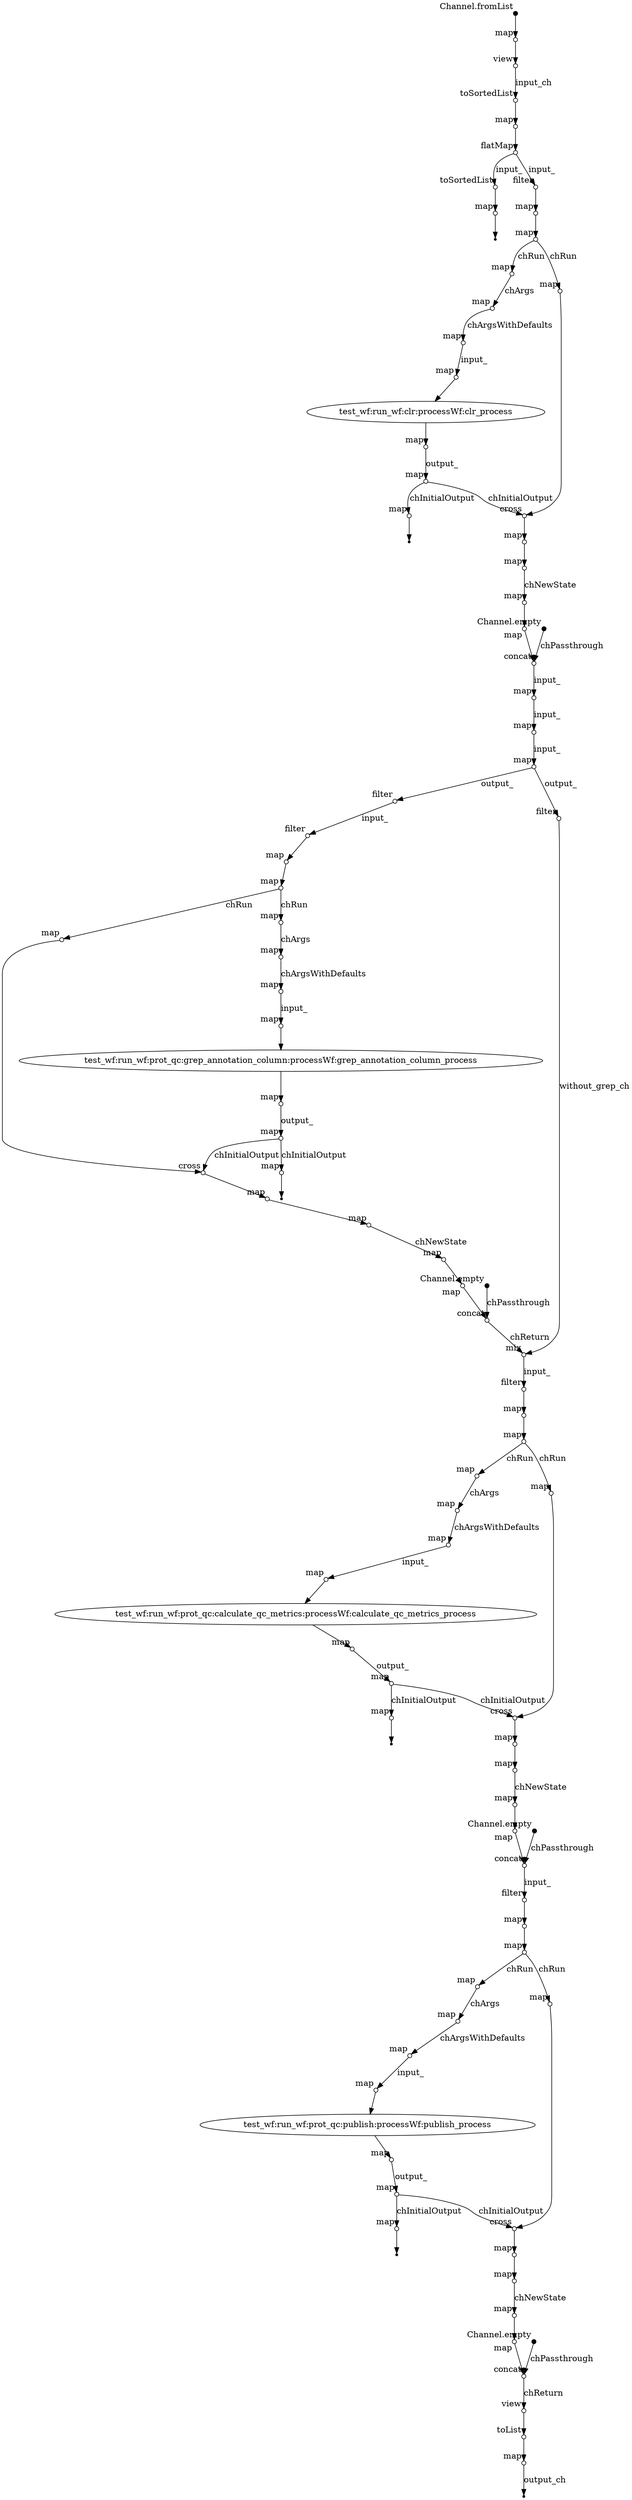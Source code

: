 digraph "graph" {
p0 [shape=point,label="",fixedsize=true,width=0.1,xlabel="Channel.fromList"];
p1 [shape=circle,label="",fixedsize=true,width=0.1,xlabel="map"];
p0 -> p1;

p1 [shape=circle,label="",fixedsize=true,width=0.1,xlabel="map"];
p2 [shape=circle,label="",fixedsize=true,width=0.1,xlabel="view"];
p1 -> p2;

p2 [shape=circle,label="",fixedsize=true,width=0.1,xlabel="view"];
p3 [shape=circle,label="",fixedsize=true,width=0.1,xlabel="toSortedList"];
p2 -> p3 [label="input_ch"];

p3 [shape=circle,label="",fixedsize=true,width=0.1,xlabel="toSortedList"];
p4 [shape=circle,label="",fixedsize=true,width=0.1,xlabel="map"];
p3 -> p4;

p4 [shape=circle,label="",fixedsize=true,width=0.1,xlabel="map"];
p5 [shape=circle,label="",fixedsize=true,width=0.1,xlabel="flatMap"];
p4 -> p5;

p5 [shape=circle,label="",fixedsize=true,width=0.1,xlabel="flatMap"];
p6 [shape=circle,label="",fixedsize=true,width=0.1,xlabel="toSortedList"];
p5 -> p6 [label="input_"];

p6 [shape=circle,label="",fixedsize=true,width=0.1,xlabel="toSortedList"];
p7 [shape=circle,label="",fixedsize=true,width=0.1,xlabel="map"];
p6 -> p7;

p7 [shape=circle,label="",fixedsize=true,width=0.1,xlabel="map"];
p8 [shape=point];
p7 -> p8;

p5 [shape=circle,label="",fixedsize=true,width=0.1,xlabel="flatMap"];
p9 [shape=circle,label="",fixedsize=true,width=0.1,xlabel="filter"];
p5 -> p9 [label="input_"];

p9 [shape=circle,label="",fixedsize=true,width=0.1,xlabel="filter"];
p10 [shape=circle,label="",fixedsize=true,width=0.1,xlabel="map"];
p9 -> p10;

p10 [shape=circle,label="",fixedsize=true,width=0.1,xlabel="map"];
p11 [shape=circle,label="",fixedsize=true,width=0.1,xlabel="map"];
p10 -> p11;

p11 [shape=circle,label="",fixedsize=true,width=0.1,xlabel="map"];
p13 [shape=circle,label="",fixedsize=true,width=0.1,xlabel="map"];
p11 -> p13 [label="chRun"];

p12 [shape=point,label="",fixedsize=true,width=0.1,xlabel="Channel.empty"];
p28 [shape=circle,label="",fixedsize=true,width=0.1,xlabel="concat"];
p12 -> p28 [label="chPassthrough"];

p13 [shape=circle,label="",fixedsize=true,width=0.1,xlabel="map"];
p14 [shape=circle,label="",fixedsize=true,width=0.1,xlabel="map"];
p13 -> p14 [label="chArgs"];

p14 [shape=circle,label="",fixedsize=true,width=0.1,xlabel="map"];
p15 [shape=circle,label="",fixedsize=true,width=0.1,xlabel="map"];
p14 -> p15 [label="chArgsWithDefaults"];

p15 [shape=circle,label="",fixedsize=true,width=0.1,xlabel="map"];
p16 [shape=circle,label="",fixedsize=true,width=0.1,xlabel="map"];
p15 -> p16 [label="input_"];

p16 [shape=circle,label="",fixedsize=true,width=0.1,xlabel="map"];
p17 [label="test_wf:run_wf:clr:processWf:clr_process"];
p16 -> p17;

p17 [label="test_wf:run_wf:clr:processWf:clr_process"];
p18 [shape=circle,label="",fixedsize=true,width=0.1,xlabel="map"];
p17 -> p18;

p18 [shape=circle,label="",fixedsize=true,width=0.1,xlabel="map"];
p19 [shape=circle,label="",fixedsize=true,width=0.1,xlabel="map"];
p18 -> p19 [label="output_"];

p19 [shape=circle,label="",fixedsize=true,width=0.1,xlabel="map"];
p21 [shape=circle,label="",fixedsize=true,width=0.1,xlabel="map"];
p19 -> p21 [label="chInitialOutput"];

p11 [shape=circle,label="",fixedsize=true,width=0.1,xlabel="map"];
p20 [shape=circle,label="",fixedsize=true,width=0.1,xlabel="map"];
p11 -> p20 [label="chRun"];

p20 [shape=circle,label="",fixedsize=true,width=0.1,xlabel="map"];
p23 [shape=circle,label="",fixedsize=true,width=0.1,xlabel="cross"];
p20 -> p23;

p21 [shape=circle,label="",fixedsize=true,width=0.1,xlabel="map"];
p22 [shape=point];
p21 -> p22;

p19 [shape=circle,label="",fixedsize=true,width=0.1,xlabel="map"];
p23 [shape=circle,label="",fixedsize=true,width=0.1,xlabel="cross"];
p19 -> p23 [label="chInitialOutput"];

p23 [shape=circle,label="",fixedsize=true,width=0.1,xlabel="cross"];
p24 [shape=circle,label="",fixedsize=true,width=0.1,xlabel="map"];
p23 -> p24;

p24 [shape=circle,label="",fixedsize=true,width=0.1,xlabel="map"];
p25 [shape=circle,label="",fixedsize=true,width=0.1,xlabel="map"];
p24 -> p25;

p25 [shape=circle,label="",fixedsize=true,width=0.1,xlabel="map"];
p26 [shape=circle,label="",fixedsize=true,width=0.1,xlabel="map"];
p25 -> p26 [label="chNewState"];

p26 [shape=circle,label="",fixedsize=true,width=0.1,xlabel="map"];
p27 [shape=circle,label="",fixedsize=true,width=0.1,xlabel="map"];
p26 -> p27;

p27 [shape=circle,label="",fixedsize=true,width=0.1,xlabel="map"];
p28 [shape=circle,label="",fixedsize=true,width=0.1,xlabel="concat"];
p27 -> p28;

p28 [shape=circle,label="",fixedsize=true,width=0.1,xlabel="concat"];
p29 [shape=circle,label="",fixedsize=true,width=0.1,xlabel="map"];
p28 -> p29 [label="input_"];

p29 [shape=circle,label="",fixedsize=true,width=0.1,xlabel="map"];
p30 [shape=circle,label="",fixedsize=true,width=0.1,xlabel="map"];
p29 -> p30 [label="input_"];

p30 [shape=circle,label="",fixedsize=true,width=0.1,xlabel="map"];
p31 [shape=circle,label="",fixedsize=true,width=0.1,xlabel="map"];
p30 -> p31 [label="input_"];

p31 [shape=circle,label="",fixedsize=true,width=0.1,xlabel="map"];
p32 [shape=circle,label="",fixedsize=true,width=0.1,xlabel="filter"];
p31 -> p32 [label="output_"];

p32 [shape=circle,label="",fixedsize=true,width=0.1,xlabel="filter"];
p33 [shape=circle,label="",fixedsize=true,width=0.1,xlabel="filter"];
p32 -> p33 [label="input_"];

p33 [shape=circle,label="",fixedsize=true,width=0.1,xlabel="filter"];
p34 [shape=circle,label="",fixedsize=true,width=0.1,xlabel="map"];
p33 -> p34;

p34 [shape=circle,label="",fixedsize=true,width=0.1,xlabel="map"];
p35 [shape=circle,label="",fixedsize=true,width=0.1,xlabel="map"];
p34 -> p35;

p35 [shape=circle,label="",fixedsize=true,width=0.1,xlabel="map"];
p37 [shape=circle,label="",fixedsize=true,width=0.1,xlabel="map"];
p35 -> p37 [label="chRun"];

p36 [shape=point,label="",fixedsize=true,width=0.1,xlabel="Channel.empty"];
p52 [shape=circle,label="",fixedsize=true,width=0.1,xlabel="concat"];
p36 -> p52 [label="chPassthrough"];

p37 [shape=circle,label="",fixedsize=true,width=0.1,xlabel="map"];
p38 [shape=circle,label="",fixedsize=true,width=0.1,xlabel="map"];
p37 -> p38 [label="chArgs"];

p38 [shape=circle,label="",fixedsize=true,width=0.1,xlabel="map"];
p39 [shape=circle,label="",fixedsize=true,width=0.1,xlabel="map"];
p38 -> p39 [label="chArgsWithDefaults"];

p39 [shape=circle,label="",fixedsize=true,width=0.1,xlabel="map"];
p40 [shape=circle,label="",fixedsize=true,width=0.1,xlabel="map"];
p39 -> p40 [label="input_"];

p40 [shape=circle,label="",fixedsize=true,width=0.1,xlabel="map"];
p41 [label="test_wf:run_wf:prot_qc:grep_annotation_column:processWf:grep_annotation_column_process"];
p40 -> p41;

p41 [label="test_wf:run_wf:prot_qc:grep_annotation_column:processWf:grep_annotation_column_process"];
p42 [shape=circle,label="",fixedsize=true,width=0.1,xlabel="map"];
p41 -> p42;

p42 [shape=circle,label="",fixedsize=true,width=0.1,xlabel="map"];
p43 [shape=circle,label="",fixedsize=true,width=0.1,xlabel="map"];
p42 -> p43 [label="output_"];

p43 [shape=circle,label="",fixedsize=true,width=0.1,xlabel="map"];
p45 [shape=circle,label="",fixedsize=true,width=0.1,xlabel="map"];
p43 -> p45 [label="chInitialOutput"];

p35 [shape=circle,label="",fixedsize=true,width=0.1,xlabel="map"];
p44 [shape=circle,label="",fixedsize=true,width=0.1,xlabel="map"];
p35 -> p44 [label="chRun"];

p44 [shape=circle,label="",fixedsize=true,width=0.1,xlabel="map"];
p47 [shape=circle,label="",fixedsize=true,width=0.1,xlabel="cross"];
p44 -> p47;

p45 [shape=circle,label="",fixedsize=true,width=0.1,xlabel="map"];
p46 [shape=point];
p45 -> p46;

p43 [shape=circle,label="",fixedsize=true,width=0.1,xlabel="map"];
p47 [shape=circle,label="",fixedsize=true,width=0.1,xlabel="cross"];
p43 -> p47 [label="chInitialOutput"];

p47 [shape=circle,label="",fixedsize=true,width=0.1,xlabel="cross"];
p48 [shape=circle,label="",fixedsize=true,width=0.1,xlabel="map"];
p47 -> p48;

p48 [shape=circle,label="",fixedsize=true,width=0.1,xlabel="map"];
p49 [shape=circle,label="",fixedsize=true,width=0.1,xlabel="map"];
p48 -> p49;

p49 [shape=circle,label="",fixedsize=true,width=0.1,xlabel="map"];
p50 [shape=circle,label="",fixedsize=true,width=0.1,xlabel="map"];
p49 -> p50 [label="chNewState"];

p50 [shape=circle,label="",fixedsize=true,width=0.1,xlabel="map"];
p51 [shape=circle,label="",fixedsize=true,width=0.1,xlabel="map"];
p50 -> p51;

p51 [shape=circle,label="",fixedsize=true,width=0.1,xlabel="map"];
p52 [shape=circle,label="",fixedsize=true,width=0.1,xlabel="concat"];
p51 -> p52;

p52 [shape=circle,label="",fixedsize=true,width=0.1,xlabel="concat"];
p54 [shape=circle,label="",fixedsize=true,width=0.1,xlabel="mix"];
p52 -> p54 [label="chReturn"];

p31 [shape=circle,label="",fixedsize=true,width=0.1,xlabel="map"];
p53 [shape=circle,label="",fixedsize=true,width=0.1,xlabel="filter"];
p31 -> p53 [label="output_"];

p53 [shape=circle,label="",fixedsize=true,width=0.1,xlabel="filter"];
p54 [shape=circle,label="",fixedsize=true,width=0.1,xlabel="mix"];
p53 -> p54 [label="without_grep_ch"];

p54 [shape=circle,label="",fixedsize=true,width=0.1,xlabel="mix"];
p55 [shape=circle,label="",fixedsize=true,width=0.1,xlabel="filter"];
p54 -> p55 [label="input_"];

p55 [shape=circle,label="",fixedsize=true,width=0.1,xlabel="filter"];
p56 [shape=circle,label="",fixedsize=true,width=0.1,xlabel="map"];
p55 -> p56;

p56 [shape=circle,label="",fixedsize=true,width=0.1,xlabel="map"];
p57 [shape=circle,label="",fixedsize=true,width=0.1,xlabel="map"];
p56 -> p57;

p57 [shape=circle,label="",fixedsize=true,width=0.1,xlabel="map"];
p59 [shape=circle,label="",fixedsize=true,width=0.1,xlabel="map"];
p57 -> p59 [label="chRun"];

p58 [shape=point,label="",fixedsize=true,width=0.1,xlabel="Channel.empty"];
p74 [shape=circle,label="",fixedsize=true,width=0.1,xlabel="concat"];
p58 -> p74 [label="chPassthrough"];

p59 [shape=circle,label="",fixedsize=true,width=0.1,xlabel="map"];
p60 [shape=circle,label="",fixedsize=true,width=0.1,xlabel="map"];
p59 -> p60 [label="chArgs"];

p60 [shape=circle,label="",fixedsize=true,width=0.1,xlabel="map"];
p61 [shape=circle,label="",fixedsize=true,width=0.1,xlabel="map"];
p60 -> p61 [label="chArgsWithDefaults"];

p61 [shape=circle,label="",fixedsize=true,width=0.1,xlabel="map"];
p62 [shape=circle,label="",fixedsize=true,width=0.1,xlabel="map"];
p61 -> p62 [label="input_"];

p62 [shape=circle,label="",fixedsize=true,width=0.1,xlabel="map"];
p63 [label="test_wf:run_wf:prot_qc:calculate_qc_metrics:processWf:calculate_qc_metrics_process"];
p62 -> p63;

p63 [label="test_wf:run_wf:prot_qc:calculate_qc_metrics:processWf:calculate_qc_metrics_process"];
p64 [shape=circle,label="",fixedsize=true,width=0.1,xlabel="map"];
p63 -> p64;

p64 [shape=circle,label="",fixedsize=true,width=0.1,xlabel="map"];
p65 [shape=circle,label="",fixedsize=true,width=0.1,xlabel="map"];
p64 -> p65 [label="output_"];

p65 [shape=circle,label="",fixedsize=true,width=0.1,xlabel="map"];
p67 [shape=circle,label="",fixedsize=true,width=0.1,xlabel="map"];
p65 -> p67 [label="chInitialOutput"];

p57 [shape=circle,label="",fixedsize=true,width=0.1,xlabel="map"];
p66 [shape=circle,label="",fixedsize=true,width=0.1,xlabel="map"];
p57 -> p66 [label="chRun"];

p66 [shape=circle,label="",fixedsize=true,width=0.1,xlabel="map"];
p69 [shape=circle,label="",fixedsize=true,width=0.1,xlabel="cross"];
p66 -> p69;

p67 [shape=circle,label="",fixedsize=true,width=0.1,xlabel="map"];
p68 [shape=point];
p67 -> p68;

p65 [shape=circle,label="",fixedsize=true,width=0.1,xlabel="map"];
p69 [shape=circle,label="",fixedsize=true,width=0.1,xlabel="cross"];
p65 -> p69 [label="chInitialOutput"];

p69 [shape=circle,label="",fixedsize=true,width=0.1,xlabel="cross"];
p70 [shape=circle,label="",fixedsize=true,width=0.1,xlabel="map"];
p69 -> p70;

p70 [shape=circle,label="",fixedsize=true,width=0.1,xlabel="map"];
p71 [shape=circle,label="",fixedsize=true,width=0.1,xlabel="map"];
p70 -> p71;

p71 [shape=circle,label="",fixedsize=true,width=0.1,xlabel="map"];
p72 [shape=circle,label="",fixedsize=true,width=0.1,xlabel="map"];
p71 -> p72 [label="chNewState"];

p72 [shape=circle,label="",fixedsize=true,width=0.1,xlabel="map"];
p73 [shape=circle,label="",fixedsize=true,width=0.1,xlabel="map"];
p72 -> p73;

p73 [shape=circle,label="",fixedsize=true,width=0.1,xlabel="map"];
p74 [shape=circle,label="",fixedsize=true,width=0.1,xlabel="concat"];
p73 -> p74;

p74 [shape=circle,label="",fixedsize=true,width=0.1,xlabel="concat"];
p75 [shape=circle,label="",fixedsize=true,width=0.1,xlabel="filter"];
p74 -> p75 [label="input_"];

p75 [shape=circle,label="",fixedsize=true,width=0.1,xlabel="filter"];
p76 [shape=circle,label="",fixedsize=true,width=0.1,xlabel="map"];
p75 -> p76;

p76 [shape=circle,label="",fixedsize=true,width=0.1,xlabel="map"];
p77 [shape=circle,label="",fixedsize=true,width=0.1,xlabel="map"];
p76 -> p77;

p77 [shape=circle,label="",fixedsize=true,width=0.1,xlabel="map"];
p79 [shape=circle,label="",fixedsize=true,width=0.1,xlabel="map"];
p77 -> p79 [label="chRun"];

p78 [shape=point,label="",fixedsize=true,width=0.1,xlabel="Channel.empty"];
p94 [shape=circle,label="",fixedsize=true,width=0.1,xlabel="concat"];
p78 -> p94 [label="chPassthrough"];

p79 [shape=circle,label="",fixedsize=true,width=0.1,xlabel="map"];
p80 [shape=circle,label="",fixedsize=true,width=0.1,xlabel="map"];
p79 -> p80 [label="chArgs"];

p80 [shape=circle,label="",fixedsize=true,width=0.1,xlabel="map"];
p81 [shape=circle,label="",fixedsize=true,width=0.1,xlabel="map"];
p80 -> p81 [label="chArgsWithDefaults"];

p81 [shape=circle,label="",fixedsize=true,width=0.1,xlabel="map"];
p82 [shape=circle,label="",fixedsize=true,width=0.1,xlabel="map"];
p81 -> p82 [label="input_"];

p82 [shape=circle,label="",fixedsize=true,width=0.1,xlabel="map"];
p83 [label="test_wf:run_wf:prot_qc:publish:processWf:publish_process"];
p82 -> p83;

p83 [label="test_wf:run_wf:prot_qc:publish:processWf:publish_process"];
p84 [shape=circle,label="",fixedsize=true,width=0.1,xlabel="map"];
p83 -> p84;

p84 [shape=circle,label="",fixedsize=true,width=0.1,xlabel="map"];
p85 [shape=circle,label="",fixedsize=true,width=0.1,xlabel="map"];
p84 -> p85 [label="output_"];

p85 [shape=circle,label="",fixedsize=true,width=0.1,xlabel="map"];
p87 [shape=circle,label="",fixedsize=true,width=0.1,xlabel="map"];
p85 -> p87 [label="chInitialOutput"];

p77 [shape=circle,label="",fixedsize=true,width=0.1,xlabel="map"];
p86 [shape=circle,label="",fixedsize=true,width=0.1,xlabel="map"];
p77 -> p86 [label="chRun"];

p86 [shape=circle,label="",fixedsize=true,width=0.1,xlabel="map"];
p89 [shape=circle,label="",fixedsize=true,width=0.1,xlabel="cross"];
p86 -> p89;

p87 [shape=circle,label="",fixedsize=true,width=0.1,xlabel="map"];
p88 [shape=point];
p87 -> p88;

p85 [shape=circle,label="",fixedsize=true,width=0.1,xlabel="map"];
p89 [shape=circle,label="",fixedsize=true,width=0.1,xlabel="cross"];
p85 -> p89 [label="chInitialOutput"];

p89 [shape=circle,label="",fixedsize=true,width=0.1,xlabel="cross"];
p90 [shape=circle,label="",fixedsize=true,width=0.1,xlabel="map"];
p89 -> p90;

p90 [shape=circle,label="",fixedsize=true,width=0.1,xlabel="map"];
p91 [shape=circle,label="",fixedsize=true,width=0.1,xlabel="map"];
p90 -> p91;

p91 [shape=circle,label="",fixedsize=true,width=0.1,xlabel="map"];
p92 [shape=circle,label="",fixedsize=true,width=0.1,xlabel="map"];
p91 -> p92 [label="chNewState"];

p92 [shape=circle,label="",fixedsize=true,width=0.1,xlabel="map"];
p93 [shape=circle,label="",fixedsize=true,width=0.1,xlabel="map"];
p92 -> p93;

p93 [shape=circle,label="",fixedsize=true,width=0.1,xlabel="map"];
p94 [shape=circle,label="",fixedsize=true,width=0.1,xlabel="concat"];
p93 -> p94;

p94 [shape=circle,label="",fixedsize=true,width=0.1,xlabel="concat"];
p95 [shape=circle,label="",fixedsize=true,width=0.1,xlabel="view"];
p94 -> p95 [label="chReturn"];

p95 [shape=circle,label="",fixedsize=true,width=0.1,xlabel="view"];
p96 [shape=circle,label="",fixedsize=true,width=0.1,xlabel="toList"];
p95 -> p96;

p96 [shape=circle,label="",fixedsize=true,width=0.1,xlabel="toList"];
p97 [shape=circle,label="",fixedsize=true,width=0.1,xlabel="map"];
p96 -> p97;

p97 [shape=circle,label="",fixedsize=true,width=0.1,xlabel="map"];
p98 [shape=point];
p97 -> p98 [label="output_ch"];

}
